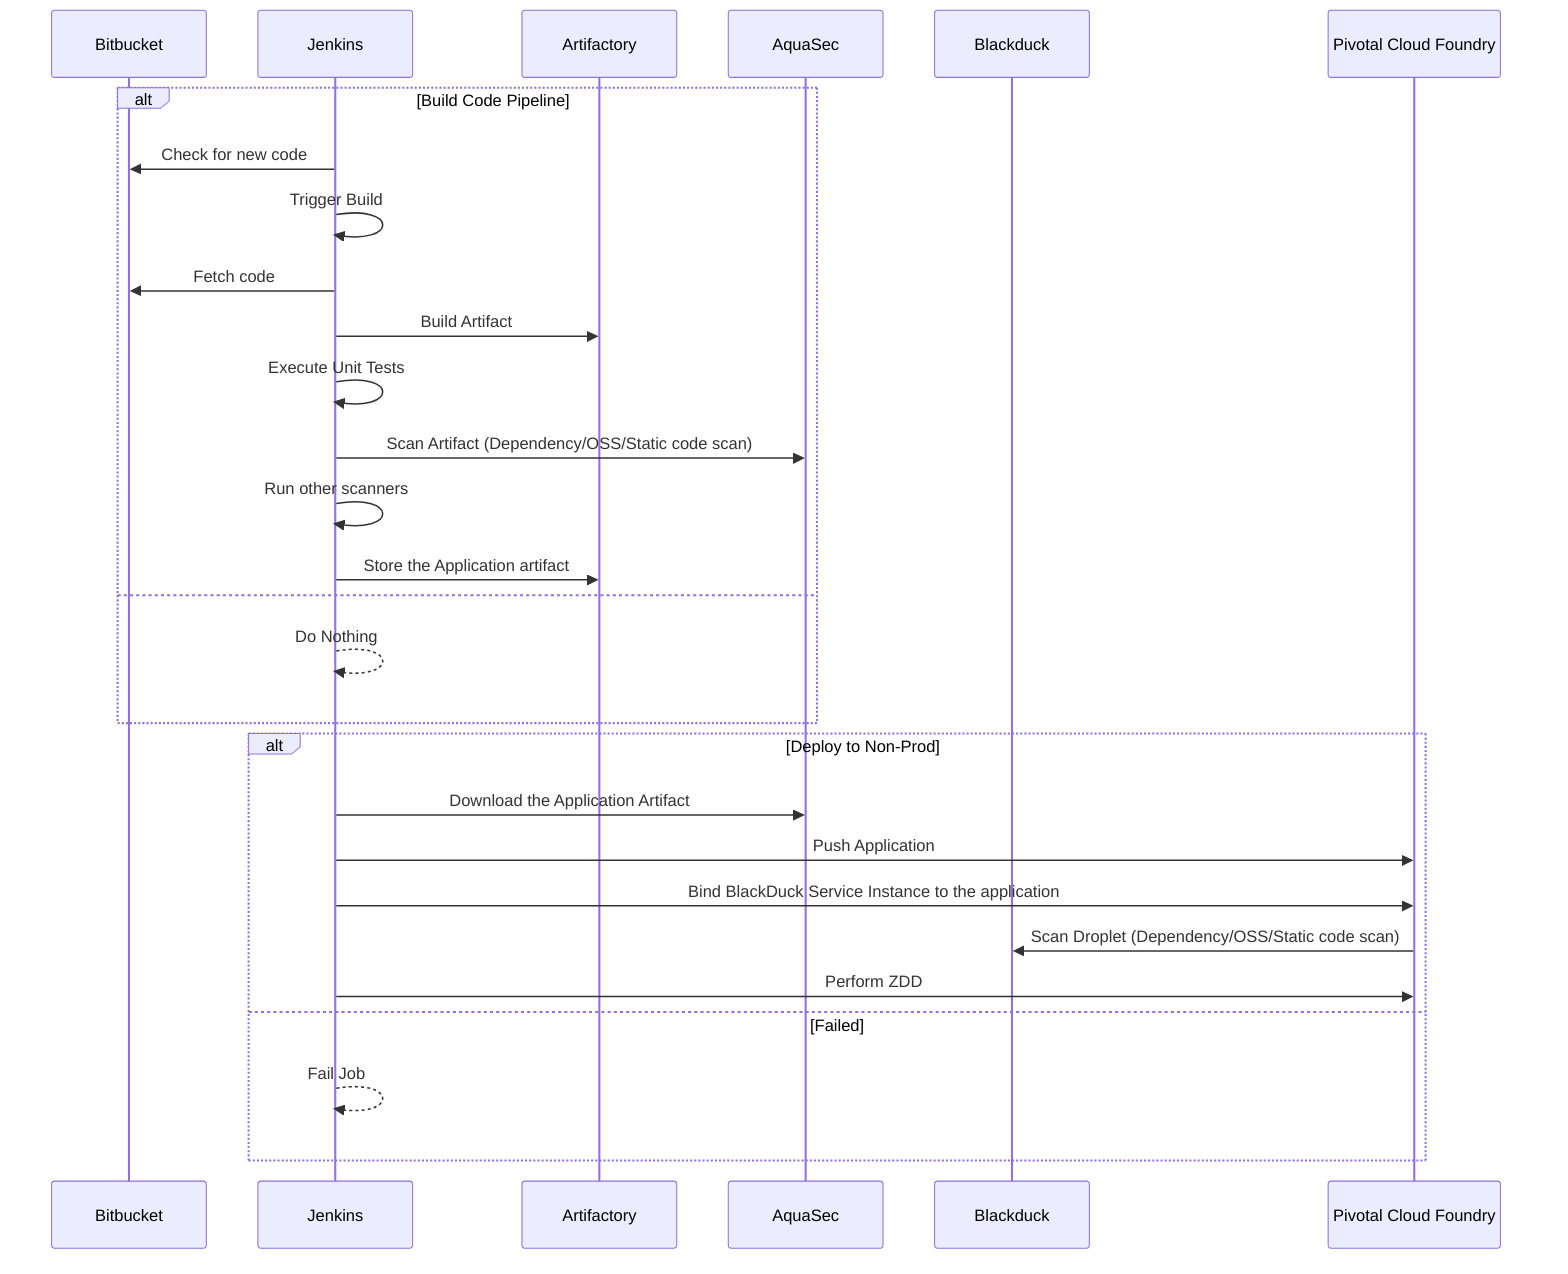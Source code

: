 sequenceDiagram
    participant BB as Bitbucket
    participant J as Jenkins
    participant AR as Artifactory
    participant AS as AquaSec
    participant BD as Blackduck
    participant PCF as Pivotal Cloud Foundry
    alt Build Code Pipeline
      J->>BB:Check for new code
      J->>J:Trigger Build
      J->>BB: Fetch code
      J->>AR:Build Artifact
      J->>J:Execute Unit Tests
      J->>AS:Scan Artifact (Dependency/OSS/Static code scan)
      J->>J:Run other scanners
      J->>AR:Store the Application artifact
    else
      J-->>J:Do Nothing
    end

    alt Deploy to Non-Prod
      J->>AS:Download the Application Artifact
      J->>PCF:Push Application
      J->>PCF:Bind BlackDuck Service Instance to the application
      PCF->>BD:Scan Droplet (Dependency/OSS/Static code scan)
      J->>PCF:Perform ZDD
    else Failed
        J-->>J:Fail Job
    end